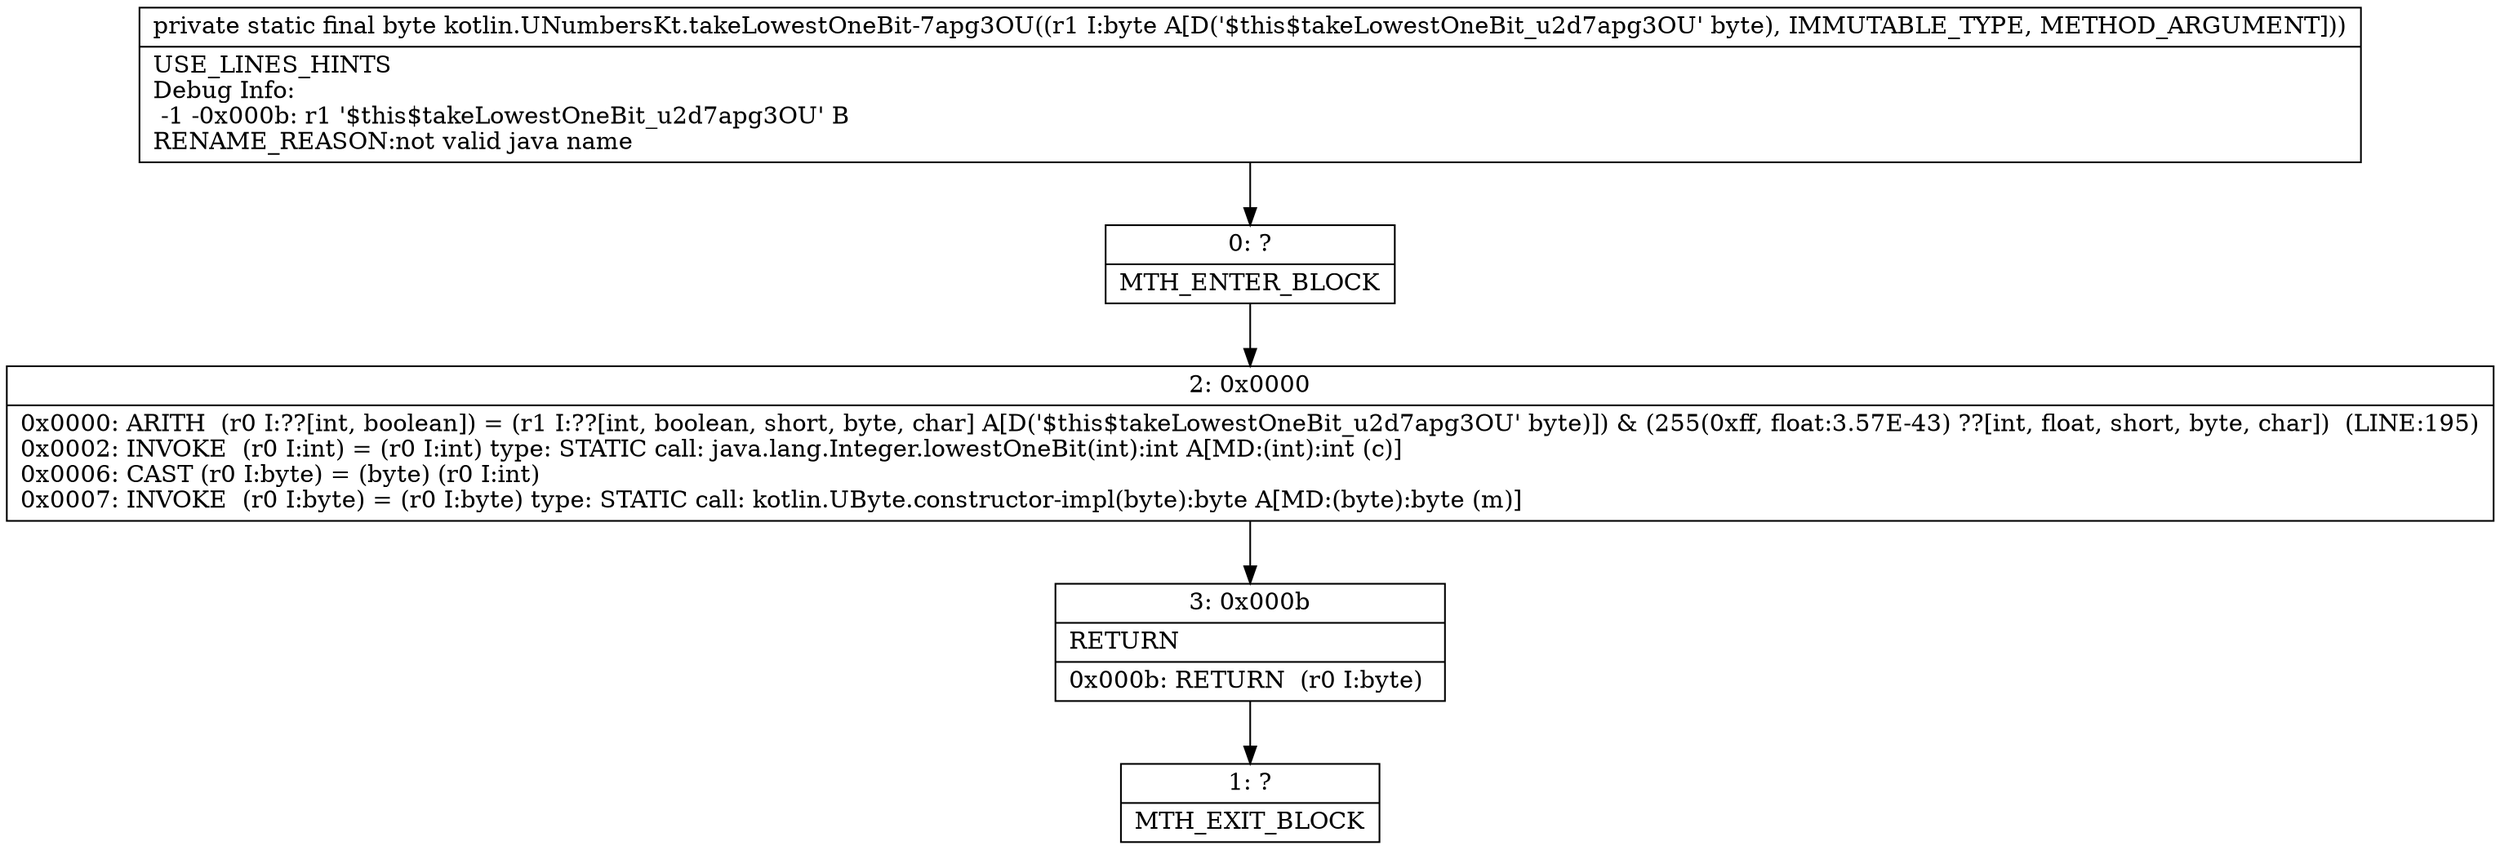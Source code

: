 digraph "CFG forkotlin.UNumbersKt.takeLowestOneBit\-7apg3OU(B)B" {
Node_0 [shape=record,label="{0\:\ ?|MTH_ENTER_BLOCK\l}"];
Node_2 [shape=record,label="{2\:\ 0x0000|0x0000: ARITH  (r0 I:??[int, boolean]) = (r1 I:??[int, boolean, short, byte, char] A[D('$this$takeLowestOneBit_u2d7apg3OU' byte)]) & (255(0xff, float:3.57E\-43) ??[int, float, short, byte, char])  (LINE:195)\l0x0002: INVOKE  (r0 I:int) = (r0 I:int) type: STATIC call: java.lang.Integer.lowestOneBit(int):int A[MD:(int):int (c)]\l0x0006: CAST (r0 I:byte) = (byte) (r0 I:int) \l0x0007: INVOKE  (r0 I:byte) = (r0 I:byte) type: STATIC call: kotlin.UByte.constructor\-impl(byte):byte A[MD:(byte):byte (m)]\l}"];
Node_3 [shape=record,label="{3\:\ 0x000b|RETURN\l|0x000b: RETURN  (r0 I:byte) \l}"];
Node_1 [shape=record,label="{1\:\ ?|MTH_EXIT_BLOCK\l}"];
MethodNode[shape=record,label="{private static final byte kotlin.UNumbersKt.takeLowestOneBit\-7apg3OU((r1 I:byte A[D('$this$takeLowestOneBit_u2d7apg3OU' byte), IMMUTABLE_TYPE, METHOD_ARGUMENT]))  | USE_LINES_HINTS\lDebug Info:\l  \-1 \-0x000b: r1 '$this$takeLowestOneBit_u2d7apg3OU' B\lRENAME_REASON:not valid java name\l}"];
MethodNode -> Node_0;Node_0 -> Node_2;
Node_2 -> Node_3;
Node_3 -> Node_1;
}

